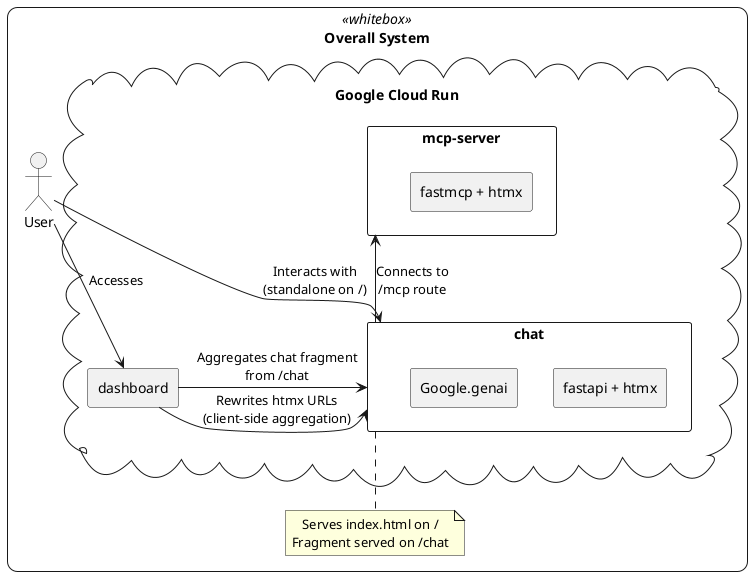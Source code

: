 @startuml
skinparam {
  shadowing false
  componentStyle rectangle
  defaultTextAlignment center
  backgroundcolor transparent
  rectangle<<whitebox>> {
    backgroundcolor white
    linecolor white
    roundcorner 20
  }
}

rectangle "Overall System" <<whitebox>> {
  actor "User" as user

  cloud "Google Cloud Run" as cloud {
    component "mcp-server" as mcp_server {
      [fastmcp + htmx]
    }

    component "chat" as chat {
      [fastapi + htmx]
      [Google.genai]
    }

    component "dashboard" as dashboard {
      [fastapi + htmx]
    }
  }

  ' Interactions
  user --> dashboard : "Accesses"
  user --> chat : "Interacts with\n(standalone on /)"
  dashboard -left-> chat : "Aggregates chat fragment\nfrom /chat"
  chat -up-> mcp_server : "Connects to\n/mcp route"
  dashboard -left-> chat : "Rewrites htmx URLs\n(client-side aggregation)"

  note bottom of chat
  Serves index.html on /
  Fragment served on /chat
  end note
}
@enduml